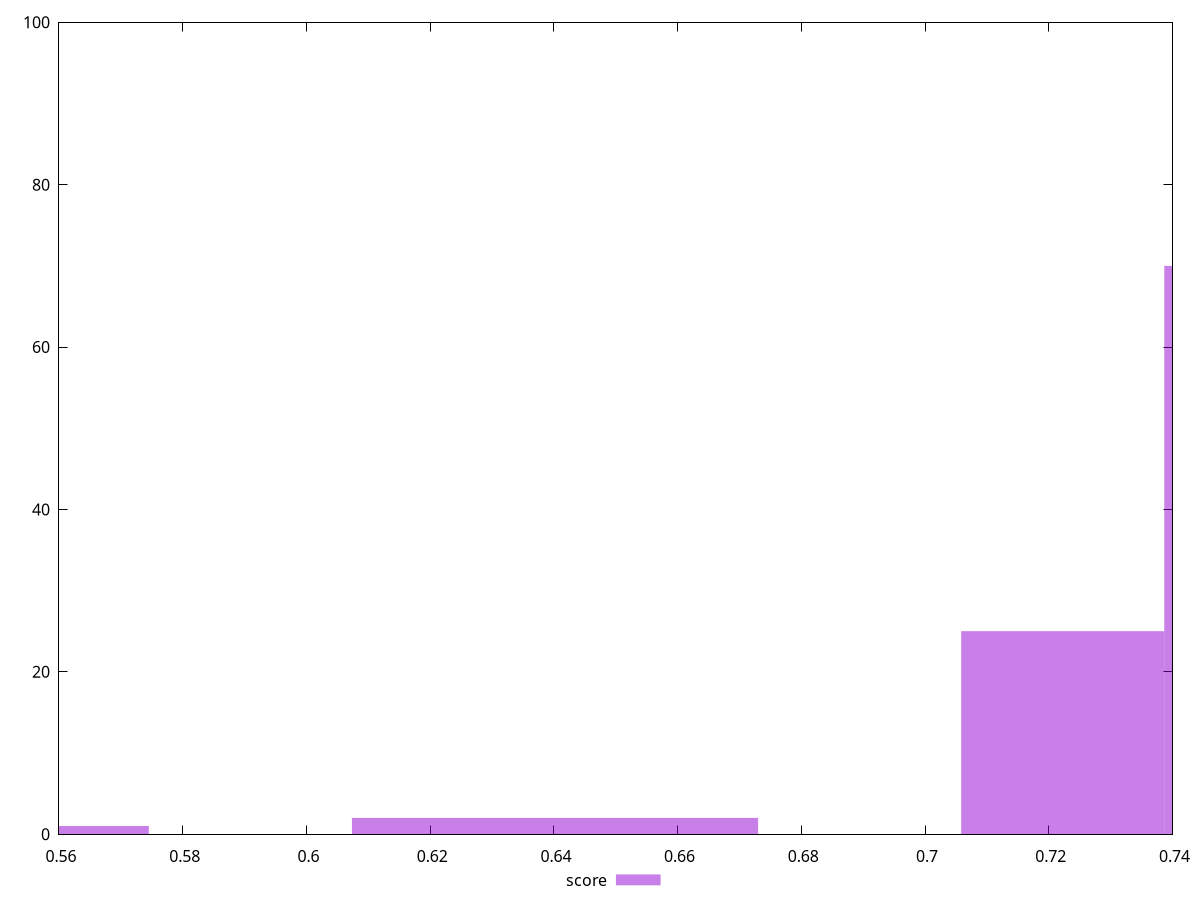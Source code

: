 reset

$score <<EOF
0.5581076626538481 1
0.623767387671948 2
0.7222569751990977 25
0.7550868377081476 70
0.6565972501809979 2
EOF

set key outside below
set boxwidth 0.032829862509049894
set xrange [0.56:0.74]
set yrange [0:100]
set trange [0:100]
set style fill transparent solid 0.5 noborder
set terminal svg size 640, 490 enhanced background rgb 'white'
set output "report_00026_2021-02-22T21:38:55.199Z/render-blocking-resources/samples/pages+cached+noadtech/score/histogram.svg"

plot $score title "score" with boxes

reset
